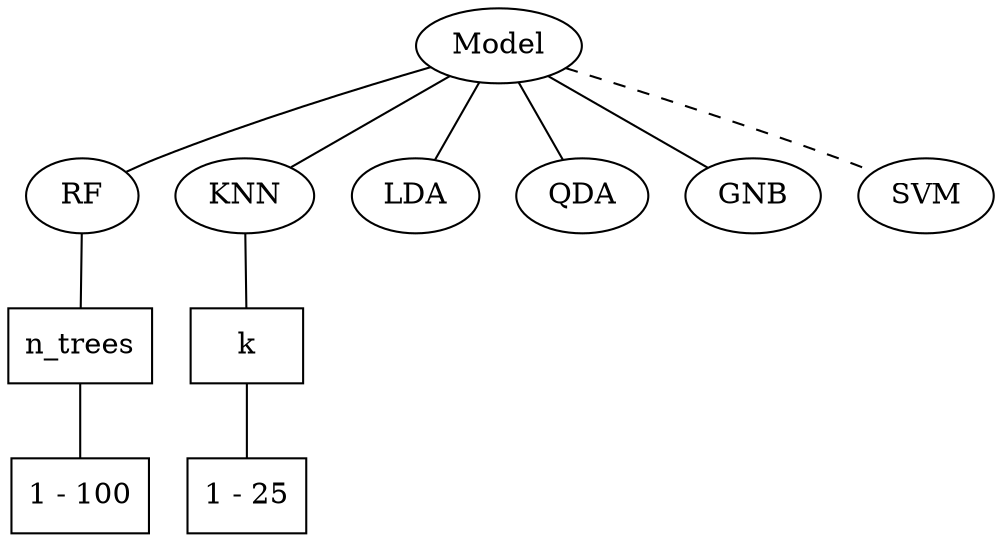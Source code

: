digraph emg {
	edge [arrowhead=none]
	emgtop [label=Model]
	emgrf [label=RF]
	emgrfntrees [label=n_trees shape=box]
	"emgrfntrees.vals" [label="1 - 100" shape=box]
	emgknn [label=KNN]
	"emg.knn.k" [label=k shape=box]
	"emg.knn.k.vals" [label="1 - 25" shape=box]
	emglda [label=LDA]
	emgqda [label=QDA]
	emggnb [label=GNB]
	emgsvm [label=SVM]
	emgtop -> emgrf
	emgrf -> emgrfntrees
	emgrfntrees -> "emgrfntrees.vals"
	emgtop -> emgknn
	emgknn -> "emg.knn.k"
	"emg.knn.k" -> "emg.knn.k.vals"
	emgtop -> emglda
	emgtop -> emgqda
	emgtop -> emggnb
	emgtop -> emgsvm [style=dashed]
}
